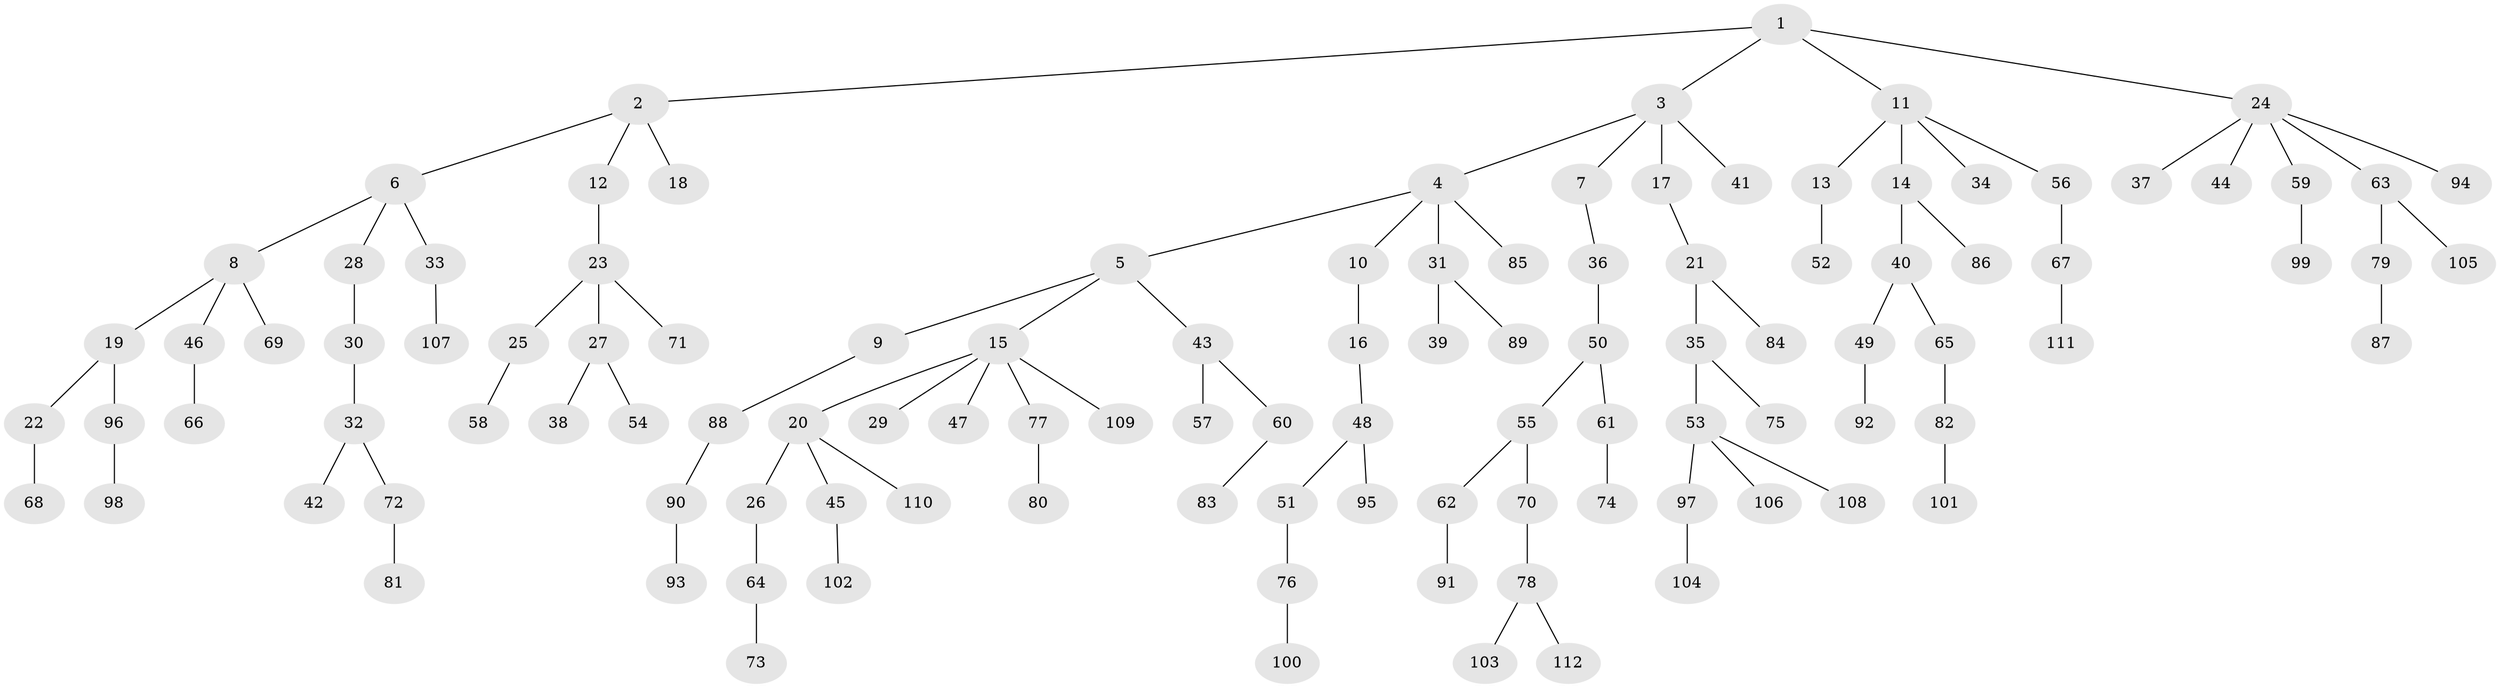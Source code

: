 // coarse degree distribution, {7: 0.027777777777777776, 3: 0.1527777777777778, 4: 0.05555555555555555, 5: 0.041666666666666664, 2: 0.16666666666666666, 1: 0.5555555555555556}
// Generated by graph-tools (version 1.1) at 2025/42/03/06/25 10:42:02]
// undirected, 112 vertices, 111 edges
graph export_dot {
graph [start="1"]
  node [color=gray90,style=filled];
  1;
  2;
  3;
  4;
  5;
  6;
  7;
  8;
  9;
  10;
  11;
  12;
  13;
  14;
  15;
  16;
  17;
  18;
  19;
  20;
  21;
  22;
  23;
  24;
  25;
  26;
  27;
  28;
  29;
  30;
  31;
  32;
  33;
  34;
  35;
  36;
  37;
  38;
  39;
  40;
  41;
  42;
  43;
  44;
  45;
  46;
  47;
  48;
  49;
  50;
  51;
  52;
  53;
  54;
  55;
  56;
  57;
  58;
  59;
  60;
  61;
  62;
  63;
  64;
  65;
  66;
  67;
  68;
  69;
  70;
  71;
  72;
  73;
  74;
  75;
  76;
  77;
  78;
  79;
  80;
  81;
  82;
  83;
  84;
  85;
  86;
  87;
  88;
  89;
  90;
  91;
  92;
  93;
  94;
  95;
  96;
  97;
  98;
  99;
  100;
  101;
  102;
  103;
  104;
  105;
  106;
  107;
  108;
  109;
  110;
  111;
  112;
  1 -- 2;
  1 -- 3;
  1 -- 11;
  1 -- 24;
  2 -- 6;
  2 -- 12;
  2 -- 18;
  3 -- 4;
  3 -- 7;
  3 -- 17;
  3 -- 41;
  4 -- 5;
  4 -- 10;
  4 -- 31;
  4 -- 85;
  5 -- 9;
  5 -- 15;
  5 -- 43;
  6 -- 8;
  6 -- 28;
  6 -- 33;
  7 -- 36;
  8 -- 19;
  8 -- 46;
  8 -- 69;
  9 -- 88;
  10 -- 16;
  11 -- 13;
  11 -- 14;
  11 -- 34;
  11 -- 56;
  12 -- 23;
  13 -- 52;
  14 -- 40;
  14 -- 86;
  15 -- 20;
  15 -- 29;
  15 -- 47;
  15 -- 77;
  15 -- 109;
  16 -- 48;
  17 -- 21;
  19 -- 22;
  19 -- 96;
  20 -- 26;
  20 -- 45;
  20 -- 110;
  21 -- 35;
  21 -- 84;
  22 -- 68;
  23 -- 25;
  23 -- 27;
  23 -- 71;
  24 -- 37;
  24 -- 44;
  24 -- 59;
  24 -- 63;
  24 -- 94;
  25 -- 58;
  26 -- 64;
  27 -- 38;
  27 -- 54;
  28 -- 30;
  30 -- 32;
  31 -- 39;
  31 -- 89;
  32 -- 42;
  32 -- 72;
  33 -- 107;
  35 -- 53;
  35 -- 75;
  36 -- 50;
  40 -- 49;
  40 -- 65;
  43 -- 57;
  43 -- 60;
  45 -- 102;
  46 -- 66;
  48 -- 51;
  48 -- 95;
  49 -- 92;
  50 -- 55;
  50 -- 61;
  51 -- 76;
  53 -- 97;
  53 -- 106;
  53 -- 108;
  55 -- 62;
  55 -- 70;
  56 -- 67;
  59 -- 99;
  60 -- 83;
  61 -- 74;
  62 -- 91;
  63 -- 79;
  63 -- 105;
  64 -- 73;
  65 -- 82;
  67 -- 111;
  70 -- 78;
  72 -- 81;
  76 -- 100;
  77 -- 80;
  78 -- 103;
  78 -- 112;
  79 -- 87;
  82 -- 101;
  88 -- 90;
  90 -- 93;
  96 -- 98;
  97 -- 104;
}
